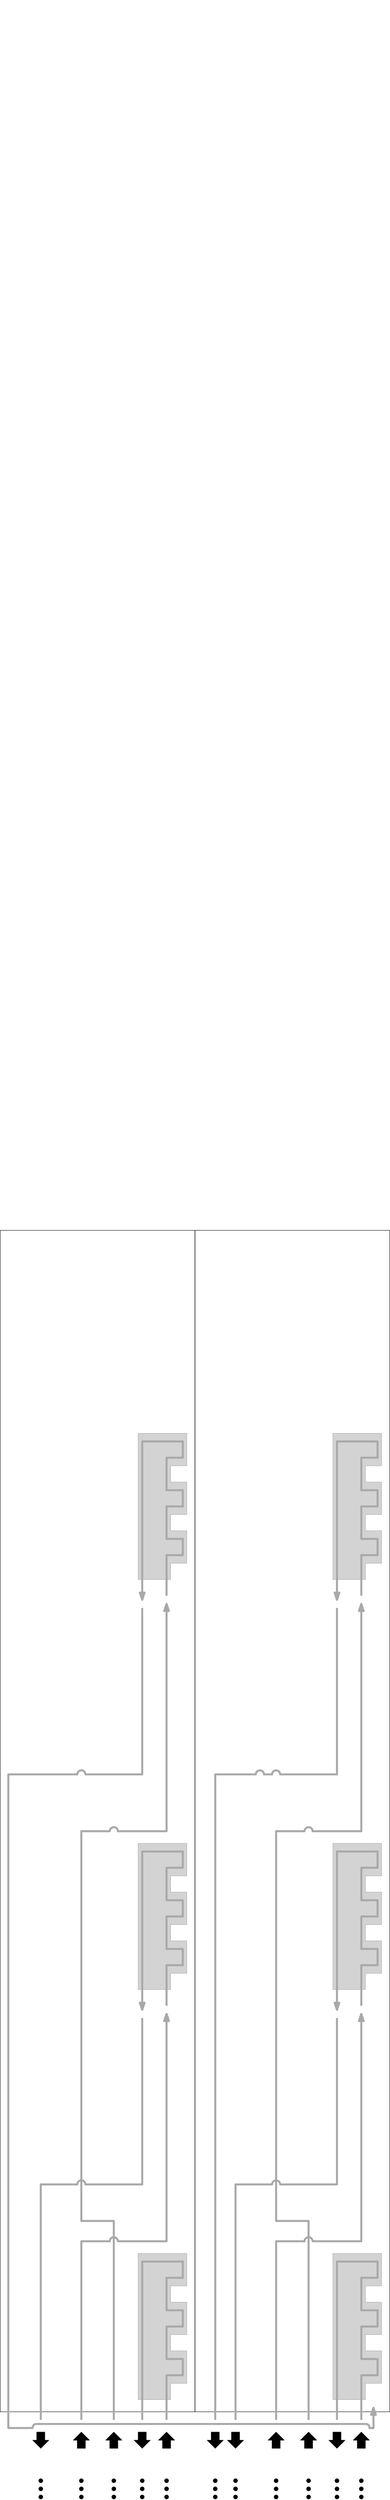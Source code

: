<?xml version="1.0"?>
<!DOCTYPE ipe SYSTEM "ipe.dtd">
<ipe version="70206" creator="Ipe 7.2.9">
<info created="D:20190420225917" modified="D:20190421004056"/>
<ipestyle name="basic">
<symbol name="arrow/arc(spx)">
<path stroke="sym-stroke" fill="sym-stroke" pen="sym-pen">
0 0 m
-1 0.333 l
-1 -0.333 l
h
</path>
</symbol>
<symbol name="arrow/farc(spx)">
<path stroke="sym-stroke" fill="white" pen="sym-pen">
0 0 m
-1 0.333 l
-1 -0.333 l
h
</path>
</symbol>
<symbol name="arrow/ptarc(spx)">
<path stroke="sym-stroke" fill="sym-stroke" pen="sym-pen">
0 0 m
-1 0.333 l
-0.8 0 l
-1 -0.333 l
h
</path>
</symbol>
<symbol name="arrow/fptarc(spx)">
<path stroke="sym-stroke" fill="white" pen="sym-pen">
0 0 m
-1 0.333 l
-0.8 0 l
-1 -0.333 l
h
</path>
</symbol>
<symbol name="mark/circle(sx)" transformations="translations">
<path fill="sym-stroke">
0.6 0 0 0.6 0 0 e
0.4 0 0 0.4 0 0 e
</path>
</symbol>
<symbol name="mark/disk(sx)" transformations="translations">
<path fill="sym-stroke">
0.6 0 0 0.6 0 0 e
</path>
</symbol>
<symbol name="mark/fdisk(sfx)" transformations="translations">
<group>
<path fill="sym-fill">
0.5 0 0 0.5 0 0 e
</path>
<path fill="sym-stroke" fillrule="eofill">
0.6 0 0 0.6 0 0 e
0.4 0 0 0.4 0 0 e
</path>
</group>
</symbol>
<symbol name="mark/box(sx)" transformations="translations">
<path fill="sym-stroke" fillrule="eofill">
-0.6 -0.6 m
0.6 -0.6 l
0.6 0.6 l
-0.6 0.6 l
h
-0.4 -0.4 m
0.4 -0.4 l
0.4 0.4 l
-0.4 0.4 l
h
</path>
</symbol>
<symbol name="mark/square(sx)" transformations="translations">
<path fill="sym-stroke">
-0.6 -0.6 m
0.6 -0.6 l
0.6 0.6 l
-0.6 0.6 l
h
</path>
</symbol>
<symbol name="mark/fsquare(sfx)" transformations="translations">
<group>
<path fill="sym-fill">
-0.5 -0.5 m
0.5 -0.5 l
0.5 0.5 l
-0.5 0.5 l
h
</path>
<path fill="sym-stroke" fillrule="eofill">
-0.6 -0.6 m
0.6 -0.6 l
0.6 0.6 l
-0.6 0.6 l
h
-0.4 -0.4 m
0.4 -0.4 l
0.4 0.4 l
-0.4 0.4 l
h
</path>
</group>
</symbol>
<symbol name="mark/cross(sx)" transformations="translations">
<group>
<path fill="sym-stroke">
-0.43 -0.57 m
0.57 0.43 l
0.43 0.57 l
-0.57 -0.43 l
h
</path>
<path fill="sym-stroke">
-0.43 0.57 m
0.57 -0.43 l
0.43 -0.57 l
-0.57 0.43 l
h
</path>
</group>
</symbol>
<symbol name="arrow/fnormal(spx)">
<path stroke="sym-stroke" fill="white" pen="sym-pen">
0 0 m
-1 0.333 l
-1 -0.333 l
h
</path>
</symbol>
<symbol name="arrow/pointed(spx)">
<path stroke="sym-stroke" fill="sym-stroke" pen="sym-pen">
0 0 m
-1 0.333 l
-0.8 0 l
-1 -0.333 l
h
</path>
</symbol>
<symbol name="arrow/fpointed(spx)">
<path stroke="sym-stroke" fill="white" pen="sym-pen">
0 0 m
-1 0.333 l
-0.8 0 l
-1 -0.333 l
h
</path>
</symbol>
<symbol name="arrow/linear(spx)">
<path stroke="sym-stroke" pen="sym-pen">
-1 0.333 m
0 0 l
-1 -0.333 l
</path>
</symbol>
<symbol name="arrow/fdouble(spx)">
<path stroke="sym-stroke" fill="white" pen="sym-pen">
0 0 m
-1 0.333 l
-1 -0.333 l
h
-1 0 m
-2 0.333 l
-2 -0.333 l
h
</path>
</symbol>
<symbol name="arrow/double(spx)">
<path stroke="sym-stroke" fill="sym-stroke" pen="sym-pen">
0 0 m
-1 0.333 l
-1 -0.333 l
h
-1 0 m
-2 0.333 l
-2 -0.333 l
h
</path>
</symbol>
<pen name="heavier" value="0.8"/>
<pen name="fat" value="1.2"/>
<pen name="ultrafat" value="2"/>
<symbolsize name="large" value="5"/>
<symbolsize name="small" value="2"/>
<symbolsize name="tiny" value="1.1"/>
<arrowsize name="large" value="10"/>
<arrowsize name="small" value="5"/>
<arrowsize name="tiny" value="3"/>
<color name="red" value="1 0 0"/>
<color name="green" value="0 1 0"/>
<color name="blue" value="0 0 1"/>
<color name="yellow" value="1 1 0"/>
<color name="orange" value="1 0.647 0"/>
<color name="gold" value="1 0.843 0"/>
<color name="purple" value="0.627 0.125 0.941"/>
<color name="gray" value="0.745"/>
<color name="brown" value="0.647 0.165 0.165"/>
<color name="navy" value="0 0 0.502"/>
<color name="pink" value="1 0.753 0.796"/>
<color name="seagreen" value="0.18 0.545 0.341"/>
<color name="turquoise" value="0.251 0.878 0.816"/>
<color name="violet" value="0.933 0.51 0.933"/>
<color name="darkblue" value="0 0 0.545"/>
<color name="darkcyan" value="0 0.545 0.545"/>
<color name="darkgray" value="0.663"/>
<color name="darkgreen" value="0 0.392 0"/>
<color name="darkmagenta" value="0.545 0 0.545"/>
<color name="darkorange" value="1 0.549 0"/>
<color name="darkred" value="0.545 0 0"/>
<color name="lightblue" value="0.678 0.847 0.902"/>
<color name="lightcyan" value="0.878 1 1"/>
<color name="lightgray" value="0.827"/>
<color name="lightgreen" value="0.565 0.933 0.565"/>
<color name="lightyellow" value="1 1 0.878"/>
<dashstyle name="dashed" value="[4] 0"/>
<dashstyle name="dotted" value="[1 3] 0"/>
<dashstyle name="dash dotted" value="[4 2 1 2] 0"/>
<dashstyle name="dash dot dotted" value="[4 2 1 2 1 2] 0"/>
<textsize name="large" value="\large"/>
<textsize name="Large" value="\Large"/>
<textsize name="LARGE" value="\LARGE"/>
<textsize name="huge" value="\huge"/>
<textsize name="Huge" value="\Huge"/>
<textsize name="small" value="\small"/>
<textsize name="footnote" value="\footnotesize"/>
<textsize name="tiny" value="\tiny"/>
<textstyle name="center" begin="\begin{center}" end="\end{center}"/>
<textstyle name="itemize" begin="\begin{itemize}" end="\end{itemize}"/>
<textstyle name="item" begin="\begin{itemize}\item{}" end="\end{itemize}"/>
<gridsize name="4 pts" value="4"/>
<gridsize name="8 pts (~3 mm)" value="8"/>
<gridsize name="16 pts (~6 mm)" value="16"/>
<gridsize name="32 pts (~12 mm)" value="32"/>
<gridsize name="10 pts (~3.5 mm)" value="10"/>
<gridsize name="20 pts (~7 mm)" value="20"/>
<gridsize name="14 pts (~5 mm)" value="14"/>
<gridsize name="28 pts (~10 mm)" value="28"/>
<gridsize name="56 pts (~20 mm)" value="56"/>
<anglesize name="90 deg" value="90"/>
<anglesize name="60 deg" value="60"/>
<anglesize name="45 deg" value="45"/>
<anglesize name="30 deg" value="30"/>
<anglesize name="22.5 deg" value="22.5"/>
<opacity name="10%" value="0.1"/>
<opacity name="30%" value="0.3"/>
<opacity name="50%" value="0.5"/>
<opacity name="75%" value="0.75"/>
<layout paper="4096 8192" origin="0 0" frame="4096 8192"/>
<tiling name="falling" angle="-60" step="4" width="1"/>
<tiling name="rising" angle="30" step="4" width="1"/>
</ipestyle>
<page>
<layer name="alpha"/>
<view layers="alpha" active="alpha"/>
<path layer="alpha" matrix="0.705883 0 0 0.993173 1230.12 4178.05" stroke="white">
1068 300 m
1068 1472 l
1340 1472 l
1340 300 l
h
</path>
<path matrix="0.705883 0 0 0.993173 1038.12 4178.05" stroke="white">
1068 300 m
1068 1472 l
1340 1472 l
1340 300 l
h
</path>
<path matrix="1 0 0 1 512 3324" stroke="darkgray" fill="lightgray">
1416 356 m
1448 356 l
1448 372 l
1464 372 l
1464 404 l
1448 404 l
1448 420 l
1464 420 l
1464 452 l
1448 452 l
1448 468 l
1464 468 l
1464 500 l
1416 500 l
1416 356 l
</path>
<path matrix="1 0 0 1 704 2920" stroke="darkgray" fill="lightgray">
1416 356 m
1448 356 l
1448 372 l
1464 372 l
1464 404 l
1448 404 l
1448 420 l
1464 420 l
1464 452 l
1448 452 l
1448 468 l
1464 468 l
1464 500 l
1416 500 l
1416 356 l
</path>
<path matrix="0.705883 0 0 0.993173 1230.12 2966.05" stroke="black">
1068 300 m
1068 1472 l
1340 1472 l
1340 300 l
h
</path>
<path matrix="1 0 0 1 1864 3124" stroke="darkgray" pen="ultrafat">
260 132 m
260 288 l
300 288 l
300 272 l
284 272 l
284 240 l
300 240 l
300 224 l
284 224 l
284 192 l
300 192 l
300 176 l
284 176 l
284 132 l
</path>
<path matrix="1 0 0 1 704 3324" stroke="darkgray" fill="lightgray">
1416 356 m
1448 356 l
1448 372 l
1464 372 l
1464 404 l
1448 404 l
1448 420 l
1464 420 l
1464 452 l
1448 452 l
1448 468 l
1464 468 l
1464 500 l
1416 500 l
1416 356 l
</path>
<path matrix="1 0 0 1 1232 2368" stroke="darkgray" pen="ultrafat" arrow="normal/normal">
916 1296 m
916 1336 l
932 1336 l
932 1352 l
916 1352 l
916 1384 l
932 1384 l
932 1400 l
916 1400 l
916 1432 l
932 1432 l
932 1448 l
892 1448 l
892 1292 l
</path>
<path matrix="1 0 0 1 1864 2316" stroke="darkgray" pen="ultrafat">
208 1172 m
260 1172 l
260 1336 l
</path>
<path matrix="1 0 0 1 704 3728" stroke="darkgray" fill="lightgray">
1416 356 m
1448 356 l
1448 372 l
1464 372 l
1464 404 l
1448 404 l
1448 420 l
1464 420 l
1464 452 l
1448 452 l
1448 468 l
1464 468 l
1464 500 l
1416 500 l
1416 356 l
</path>
<path matrix="1 0 0 1 1232 2772" stroke="darkgray" pen="ultrafat" arrow="normal/normal">
916 1296 m
916 1336 l
932 1336 l
932 1352 l
916 1352 l
916 1384 l
932 1384 l
932 1400 l
916 1400 l
916 1432 l
932 1432 l
932 1448 l
892 1448 l
892 1292 l
</path>
<group matrix="1 0 0 1 1232 1964">
<path matrix="1 0 0 1 -648 1396" stroke="darkgray" pen="ultrafat">
1504 476 m
1508 476 l
4 0 0 -4 1512 476 1515.2 476 a
1520 476 l
</path>
<path stroke="darkgray" pen="ultrafat" arrow="normal/normal">
872 1872 m
916 1872 l
916 2096 l
</path>
</group>
<path matrix="1 0 0 1 552 3416" stroke="darkgray" pen="ultrafat">
1504 476 m
1508 476 l
4 0 0 -4 1512 476 1515.2 476 a
1520 476 l
</path>
<path matrix="1 0 0 1 1864 2720" stroke="darkgray" pen="ultrafat">
208 1172 m
260 1172 l
260 1336 l
</path>
<group matrix="1 0 0 1 1232 1560">
<path matrix="1 0 0 1 -648 1396" stroke="darkgray" pen="ultrafat">
1504 476 m
1508 476 l
4 0 0 -4 1512 476 1515.2 476 a
1520 476 l
</path>
<path stroke="darkgray" pen="ultrafat" arrow="normal/normal">
872 1872 m
916 1872 l
916 2096 l
</path>
</group>
<path matrix="1 0 0 1 552 3012" stroke="darkgray" pen="ultrafat">
1504 476 m
1508 476 l
4 0 0 -4 1512 476 1515.2 476 a
1520 476 l
</path>
<path matrix="1 0 0 1 512 2920" stroke="darkgray" fill="lightgray">
1416 356 m
1448 356 l
1448 372 l
1464 372 l
1464 404 l
1448 404 l
1448 420 l
1464 420 l
1464 452 l
1448 452 l
1448 468 l
1464 468 l
1464 500 l
1416 500 l
1416 356 l
</path>
<path matrix="0.705883 0 0 0.993173 1038.12 2966.05" stroke="black">
1068 300 m
1068 1472 l
1340 1472 l
1340 300 l
h
</path>
<path matrix="1 0 0 1 1672 3124" stroke="darkgray" pen="ultrafat">
260 132 m
260 288 l
300 288 l
300 272 l
284 272 l
284 240 l
300 240 l
300 224 l
284 224 l
284 192 l
300 192 l
300 176 l
284 176 l
284 132 l
</path>
<path matrix="1 0 0 1 1040 2368" stroke="darkgray" pen="ultrafat" arrow="normal/normal">
916 1296 m
916 1336 l
932 1336 l
932 1352 l
916 1352 l
916 1384 l
932 1384 l
932 1400 l
916 1400 l
916 1432 l
932 1432 l
932 1448 l
892 1448 l
892 1292 l
</path>
<path matrix="1 0 0 1 1672 2316" stroke="darkgray" pen="ultrafat">
208 1172 m
260 1172 l
260 1336 l
</path>
<path matrix="1 0 0 1 512 3728" stroke="darkgray" fill="lightgray">
1416 356 m
1448 356 l
1448 372 l
1464 372 l
1464 404 l
1448 404 l
1448 420 l
1464 420 l
1464 452 l
1448 452 l
1448 468 l
1464 468 l
1464 500 l
1416 500 l
1416 356 l
</path>
<path matrix="1 0 0 1 1040 2772" stroke="darkgray" pen="ultrafat" arrow="normal/normal">
916 1296 m
916 1336 l
932 1336 l
932 1352 l
916 1352 l
916 1384 l
932 1384 l
932 1400 l
916 1400 l
916 1432 l
932 1432 l
932 1448 l
892 1448 l
892 1292 l
</path>
<group matrix="1 0 0 1 1040 1964">
<path matrix="1 0 0 1 -648 1396" stroke="darkgray" pen="ultrafat">
1504 476 m
1508 476 l
4 0 0 -4 1512 476 1515.2 476 a
1520 476 l
</path>
<path stroke="darkgray" pen="ultrafat" arrow="normal/normal">
872 1872 m
916 1872 l
916 2096 l
</path>
</group>
<path matrix="1 0 0 1 360 3416" stroke="darkgray" pen="ultrafat">
1504 476 m
1508 476 l
4 0 0 -4 1512 476 1515.2 476 a
1520 476 l
</path>
<path matrix="1 0 0 1 1672 2720" stroke="darkgray" pen="ultrafat">
208 1172 m
260 1172 l
260 1336 l
</path>
<group matrix="1 0 0 1 1040 1560">
<path matrix="1 0 0 1 -648 1396" stroke="darkgray" pen="ultrafat">
1504 476 m
1508 476 l
4 0 0 -4 1512 476 1515.2 476 a
1520 476 l
</path>
<path stroke="darkgray" pen="ultrafat" arrow="normal/normal">
872 1872 m
916 1872 l
916 2096 l
</path>
</group>
<path matrix="1 0 0 1 360 3012" stroke="darkgray" pen="ultrafat">
1504 476 m
1508 476 l
4 0 0 -4 1512 476 1515.2 476 a
1520 476 l
</path>
<path matrix="1 0 0 1 1040 1528" stroke="darkgray" pen="ultrafat">
780 1720 m
784 1720 l
784 1724
788 1724 c
</path>
<path matrix="1 0 0 1 1380 1520" stroke="darkgray" pen="ultrafat">
780 1728 m
776 1728 l
776 1732
772 1732 c
</path>
<path matrix="1 0 0 1 -1008 -1272" stroke="darkgray" pen="ultrafat">
2836 4524 m
3160 4524 l
</path>
<path matrix="1 0 0 1 -1008 -1276" stroke="darkgray" pen="ultrafat">
2872 5168 m
2808 5168 l
2808 4524 l
2828 4524 l
</path>
<path matrix="1 0 0 1 -1008 -1276" stroke="darkgray" pen="ultrafat" arrow="normal/normal">
3164 4524 m
3168 4524 l
3168 4544 l
</path>
<path matrix="1 0 0 1 1596 1712" stroke="darkgray" pen="ultrafat">
308 1544 m
308 1740 l
276 1740 l
276 2124 l
300 2124 l
</path>
<path matrix="1 0 0 1 1596 1712" stroke="darkgray" pen="ultrafat">
276 1544 m
276 1720 l
300 1720 l
</path>
<path matrix="1 0 0 1 1596 1712" stroke="darkgray" pen="ultrafat">
236 1544 m
236 1776 l
268 1776 l
</path>
<path matrix="1 0 0 1 1788 1712" stroke="darkgray" pen="ultrafat">
236 1544 m
236 1776 l
268 1776 l
</path>
<path matrix="1 0 0 1 1788 1712" stroke="darkgray" pen="ultrafat">
276 1544 m
276 1720 l
300 1720 l
</path>
<group matrix="1 0 0 1 1684 1724">
<group matrix="1 0 0 1 -45.9892 -17.933">
<path matrix="0.5 0 0 0.5 424 692" stroke="black" fill="black">
4 0 0 4 124 1596 e
</path>
<path matrix="0.5 0 0 0.5 424 684" stroke="black" fill="black">
4 0 0 4 124 1596 e
</path>
<path matrix="0.5 0 0 0.5 424 676" stroke="black" fill="black">
4 0 0 4 124 1596 e
</path>
</group>
<group matrix="1 0 0 1 96 56">
<path matrix="1 0 0 1 -44 0" stroke="black" fill="black">
384 1464 m
384 1456 l
392 1456 l
392 1464 l
h
</path>
<path stroke="black" fill="black">
344 1456 m
336 1456 l
344 1448 l
352 1456 l
344 1456 l
</path>
</group>
</group>
<group matrix="1 0 0 1 1732 1724">
<group matrix="1 0 0 1 -69.9892 -17.933">
<path matrix="0.5 0 0 0.5 424 692" stroke="black" fill="black">
4 0 0 4 124 1596 e
</path>
<path matrix="0.5 0 0 0.5 424 684" stroke="black" fill="black">
4 0 0 4 124 1596 e
</path>
<path matrix="0.5 0 0 0.5 424 676" stroke="black" fill="black">
4 0 0 4 124 1596 e
</path>
</group>
<group matrix="1 0 0 1 28 48">
<path stroke="black" fill="black">
384 1464 m
384 1456 l
392 1456 l
392 1464 l
h
</path>
<path stroke="black" fill="black">
388 1464 m
380 1464 l
388 1472 l
396 1464 l
388 1464 l
</path>
</group>
</group>
<group matrix="1 0 0 1 1648 1724">
<group matrix="1 0 0 1 -69.9892 -17.933">
<path matrix="0.5 0 0 0.5 424 692" stroke="black" fill="black">
4 0 0 4 124 1596 e
</path>
<path matrix="0.5 0 0 0.5 424 684" stroke="black" fill="black">
4 0 0 4 124 1596 e
</path>
<path matrix="0.5 0 0 0.5 424 676" stroke="black" fill="black">
4 0 0 4 124 1596 e
</path>
</group>
<group matrix="1 0 0 1 28 48">
<path stroke="black" fill="black">
384 1464 m
384 1456 l
392 1456 l
392 1464 l
h
</path>
<path stroke="black" fill="black">
388 1464 m
380 1464 l
388 1472 l
396 1464 l
388 1464 l
</path>
</group>
</group>
<group matrix="1 0 0 1 1584 1724">
<group matrix="1 0 0 1 -45.9892 -17.933">
<path matrix="0.5 0 0 0.5 424 692" stroke="black" fill="black">
4 0 0 4 124 1596 e
</path>
<path matrix="0.5 0 0 0.5 424 684" stroke="black" fill="black">
4 0 0 4 124 1596 e
</path>
<path matrix="0.5 0 0 0.5 424 676" stroke="black" fill="black">
4 0 0 4 124 1596 e
</path>
</group>
<group matrix="1 0 0 1 96 56">
<path matrix="1 0 0 1 -44 0" stroke="black" fill="black">
384 1464 m
384 1456 l
392 1456 l
392 1464 l
h
</path>
<path stroke="black" fill="black">
344 1456 m
336 1456 l
344 1448 l
352 1456 l
344 1456 l
</path>
</group>
</group>
<path matrix="1 0 0 1 1788 1712" stroke="darkgray" pen="ultrafat">
308 1544 m
308 1740 l
276 1740 l
276 2124 l
300 2124 l
</path>
<group matrix="1 0 0 1 1680 1724">
<group matrix="1 0 0 1 -69.9892 -17.933">
<path matrix="0.5 0 0 0.5 424 692" stroke="black" fill="black">
4 0 0 4 124 1596 e
</path>
<path matrix="0.5 0 0 0.5 424 684" stroke="black" fill="black">
4 0 0 4 124 1596 e
</path>
<path matrix="0.5 0 0 0.5 424 676" stroke="black" fill="black">
4 0 0 4 124 1596 e
</path>
</group>
<group matrix="1 0 0 1 28 48">
<path stroke="black" fill="black">
384 1464 m
384 1456 l
392 1456 l
392 1464 l
h
</path>
<path stroke="black" fill="black">
388 1464 m
380 1464 l
388 1472 l
396 1464 l
388 1464 l
</path>
</group>
</group>
<group matrix="1 0 0 1 1564 1724">
<group matrix="1 0 0 1 -45.9892 -17.933">
<path matrix="0.5 0 0 0.5 424 692" stroke="black" fill="black">
4 0 0 4 124 1596 e
</path>
<path matrix="0.5 0 0 0.5 424 684" stroke="black" fill="black">
4 0 0 4 124 1596 e
</path>
<path matrix="0.5 0 0 0.5 424 676" stroke="black" fill="black">
4 0 0 4 124 1596 e
</path>
</group>
<group matrix="1 0 0 1 96 56">
<path matrix="1 0 0 1 -44 0" stroke="black" fill="black">
384 1464 m
384 1456 l
392 1456 l
392 1464 l
h
</path>
<path stroke="black" fill="black">
344 1456 m
336 1456 l
344 1448 l
352 1456 l
344 1456 l
</path>
</group>
</group>
<group matrix="1 0 0 1 1492 1724">
<group matrix="1 0 0 1 -45.9892 -17.933">
<path matrix="0.5 0 0 0.5 424 692" stroke="black" fill="black">
4 0 0 4 124 1596 e
</path>
<path matrix="0.5 0 0 0.5 424 684" stroke="black" fill="black">
4 0 0 4 124 1596 e
</path>
<path matrix="0.5 0 0 0.5 424 676" stroke="black" fill="black">
4 0 0 4 124 1596 e
</path>
</group>
<group matrix="1 0 0 1 96 56">
<path matrix="1 0 0 1 -44 0" stroke="black" fill="black">
384 1464 m
384 1456 l
392 1456 l
392 1464 l
h
</path>
<path stroke="black" fill="black">
344 1456 m
336 1456 l
344 1448 l
352 1456 l
344 1456 l
</path>
</group>
</group>
<group matrix="1 0 0 1 1540 1724">
<group matrix="1 0 0 1 -69.9892 -17.933">
<path matrix="0.5 0 0 0.5 424 692" stroke="black" fill="black">
4 0 0 4 124 1596 e
</path>
<path matrix="0.5 0 0 0.5 424 684" stroke="black" fill="black">
4 0 0 4 124 1596 e
</path>
<path matrix="0.5 0 0 0.5 424 676" stroke="black" fill="black">
4 0 0 4 124 1596 e
</path>
</group>
<group matrix="1 0 0 1 28 48">
<path stroke="black" fill="black">
384 1464 m
384 1456 l
392 1456 l
392 1464 l
h
</path>
<path stroke="black" fill="black">
388 1464 m
380 1464 l
388 1472 l
396 1464 l
388 1464 l
</path>
</group>
</group>
<group matrix="1 0 0 1 1456 1724">
<group matrix="1 0 0 1 -69.9892 -17.933">
<path matrix="0.5 0 0 0.5 424 692" stroke="black" fill="black">
4 0 0 4 124 1596 e
</path>
<path matrix="0.5 0 0 0.5 424 684" stroke="black" fill="black">
4 0 0 4 124 1596 e
</path>
<path matrix="0.5 0 0 0.5 424 676" stroke="black" fill="black">
4 0 0 4 124 1596 e
</path>
</group>
<group matrix="1 0 0 1 28 48">
<path stroke="black" fill="black">
384 1464 m
384 1456 l
392 1456 l
392 1464 l
h
</path>
<path stroke="black" fill="black">
388 1464 m
380 1464 l
388 1472 l
396 1464 l
388 1464 l
</path>
</group>
</group>
<group matrix="1 0 0 1 1392 1724">
<group matrix="1 0 0 1 -45.9892 -17.933">
<path matrix="0.5 0 0 0.5 424 692" stroke="black" fill="black">
4 0 0 4 124 1596 e
</path>
<path matrix="0.5 0 0 0.5 424 684" stroke="black" fill="black">
4 0 0 4 124 1596 e
</path>
<path matrix="0.5 0 0 0.5 424 676" stroke="black" fill="black">
4 0 0 4 124 1596 e
</path>
</group>
<group matrix="1 0 0 1 96 56">
<path matrix="1 0 0 1 -44 0" stroke="black" fill="black">
384 1464 m
384 1456 l
392 1456 l
392 1464 l
h
</path>
<path stroke="black" fill="black">
344 1456 m
336 1456 l
344 1448 l
352 1456 l
344 1456 l
</path>
</group>
</group>
<group matrix="1 0 0 1 1488 1724">
<group matrix="1 0 0 1 -69.9892 -17.933">
<path matrix="0.5 0 0 0.5 424 692" stroke="black" fill="black">
4 0 0 4 124 1596 e
</path>
<path matrix="0.5 0 0 0.5 424 684" stroke="black" fill="black">
4 0 0 4 124 1596 e
</path>
<path matrix="0.5 0 0 0.5 424 676" stroke="black" fill="black">
4 0 0 4 124 1596 e
</path>
</group>
<group matrix="1 0 0 1 28 48">
<path stroke="black" fill="black">
384 1464 m
384 1456 l
392 1456 l
392 1464 l
h
</path>
<path stroke="black" fill="black">
388 1464 m
380 1464 l
388 1472 l
396 1464 l
388 1464 l
</path>
</group>
</group>
<path stroke="darkgray" pen="ultrafat">
2040 3892 m
2004 3892 l
2004 3256 l
</path>
<path matrix="1 0 0 1 536 3416" stroke="darkgray" pen="ultrafat">
1504 476 m
1508 476 l
4 0 0 -4 1512 476 1515.2 476 a
1520 476 l
</path>
</page>
</ipe>
